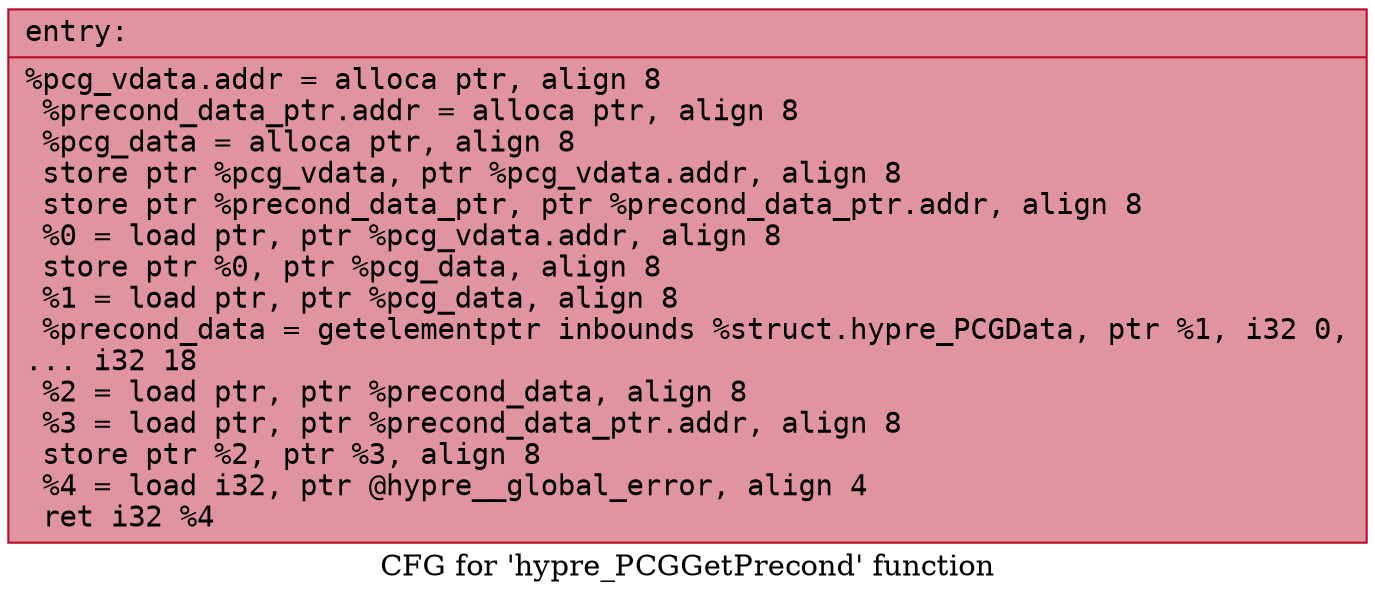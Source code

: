 digraph "CFG for 'hypre_PCGGetPrecond' function" {
	label="CFG for 'hypre_PCGGetPrecond' function";

	Node0x557061684390 [shape=record,color="#b70d28ff", style=filled, fillcolor="#b70d2870" fontname="Courier",label="{entry:\l|  %pcg_vdata.addr = alloca ptr, align 8\l  %precond_data_ptr.addr = alloca ptr, align 8\l  %pcg_data = alloca ptr, align 8\l  store ptr %pcg_vdata, ptr %pcg_vdata.addr, align 8\l  store ptr %precond_data_ptr, ptr %precond_data_ptr.addr, align 8\l  %0 = load ptr, ptr %pcg_vdata.addr, align 8\l  store ptr %0, ptr %pcg_data, align 8\l  %1 = load ptr, ptr %pcg_data, align 8\l  %precond_data = getelementptr inbounds %struct.hypre_PCGData, ptr %1, i32 0,\l... i32 18\l  %2 = load ptr, ptr %precond_data, align 8\l  %3 = load ptr, ptr %precond_data_ptr.addr, align 8\l  store ptr %2, ptr %3, align 8\l  %4 = load i32, ptr @hypre__global_error, align 4\l  ret i32 %4\l}"];
}
